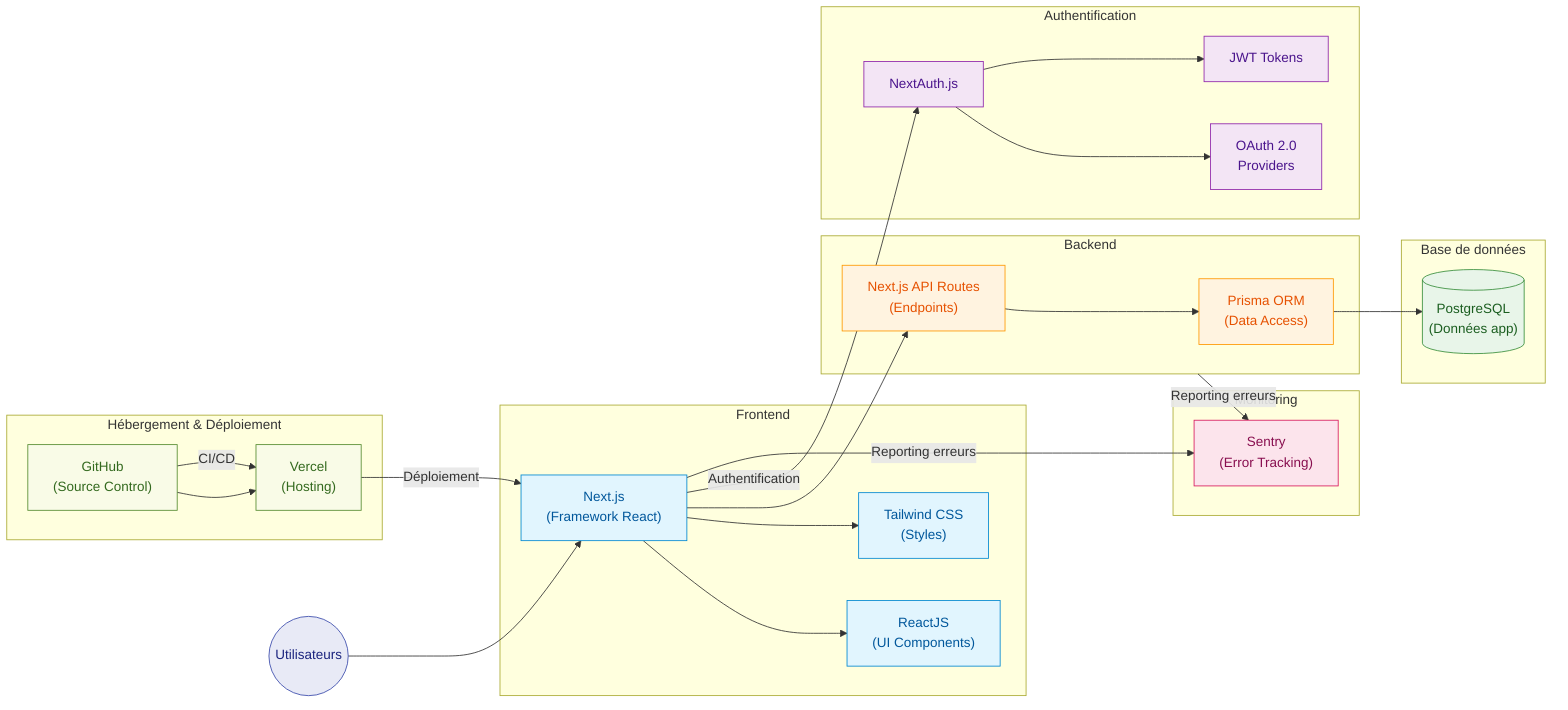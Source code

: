 flowchart LR
    %% Styles et couleurs
    classDef frontend fill:#e1f5fe,stroke:#0288d1,stroke-width:1px,color:#01579b
    classDef backend fill:#fff3e0,stroke:#ff9800,stroke-width:1px,color:#e65100
    classDef hosting fill:#f9fbe7,stroke:#558b2f,stroke-width:1px,color:#33691e
    classDef database fill:#e8f5e9,stroke:#388e3c,stroke-width:1px,color:#1b5e20
    classDef auth fill:#f3e5f5,stroke:#8e24aa,stroke-width:1px,color:#4a148c
    classDef monitoring fill:#fce4ec,stroke:#d81b60,stroke-width:1px,color:#880e4f
    classDef user fill:#e8eaf6,stroke:#3949ab,stroke-width:1px,color:#1a237e
    
    %% Utilisateurs
    User((Utilisateurs)):::user
    
    %% Frontend
    subgraph Frontend["Frontend"]
        NextJS["Next.js\n(Framework React)"]:::frontend
        Tailwind["Tailwind CSS\n(Styles)"]:::frontend
        React["ReactJS\n(UI Components)"]:::frontend
        NextJS --> React
        NextJS --> Tailwind
    end
    
    %% Backend
    subgraph Backend["Backend"]
        NextAPIRoutes["Next.js API Routes\n(Endpoints)"]:::backend
        PrismaORM["Prisma ORM\n(Data Access)"]:::backend
        NextAPIRoutes --> PrismaORM
    end
    
    %% Base de données
    subgraph Database["Base de données"]
        PostgreSQL[("PostgreSQL\n(Données app)")]:::database
        PrismaORM --> PostgreSQL
    end
    
    %% Authentification
    subgraph Auth["Authentification"]
        NextAuthJS["NextAuth.js"]:::auth
        OAuth["OAuth 2.0\nProviders"]:::auth
        JWT["JWT Tokens"]:::auth
        NextAuthJS --> OAuth
        NextAuthJS --> JWT
    end
    
    %% Déploiement & CI/CD
    subgraph Hosting["Hébergement & Déploiement"]
        GitHub["GitHub\n(Source Control)"]:::hosting
        Vercel["Vercel\n(Hosting)"]:::hosting
        GitHub --> Vercel
    end
    
    %% Monitoring
    subgraph Monitoring["Monitoring"]
        Sentry["Sentry\n(Error Tracking)"]:::monitoring
    end
    
    %% Relations entre composants
    User --> NextJS
    NextJS --> NextAPIRoutes
    NextJS -- "Authentification" --> NextAuthJS
    NextJS -- "Reporting erreurs" --> Sentry
    Backend -- "Reporting erreurs" --> Sentry
    
    %% Flux de déploiement
    GitHub -- "CI/CD" --> Vercel
    Vercel -- "Déploiement" --> NextJS